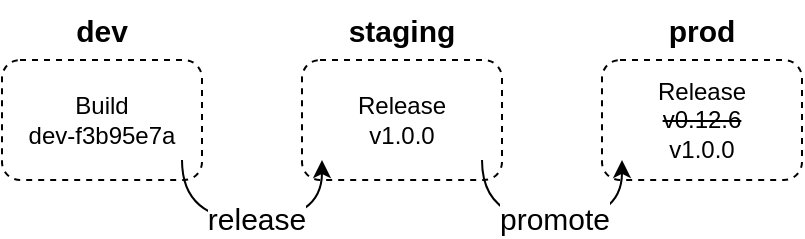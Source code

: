 <mxfile version="20.8.3" type="github">
  <diagram id="kgpKYQtTHZ0yAKxKKP6v" name="Page-1">
    <mxGraphModel dx="1024" dy="651" grid="1" gridSize="10" guides="1" tooltips="1" connect="1" arrows="1" fold="1" page="1" pageScale="1" pageWidth="850" pageHeight="1100" math="0" shadow="0">
      <root>
        <mxCell id="0" />
        <mxCell id="1" parent="0" />
        <mxCell id="lFLhv9FXB8yPg1fXgmIV-2" value="Release&lt;br&gt;&lt;strike&gt;v0.12.6&lt;/strike&gt;&lt;br&gt;v1.0.0" style="rounded=1;whiteSpace=wrap;html=1;fillColor=none;dashed=1;" vertex="1" parent="1">
          <mxGeometry x="420" y="160" width="100" height="60" as="geometry" />
        </mxCell>
        <mxCell id="lFLhv9FXB8yPg1fXgmIV-3" value="Release&lt;br&gt;v1.0.0" style="rounded=1;whiteSpace=wrap;html=1;fillColor=none;dashed=1;" vertex="1" parent="1">
          <mxGeometry x="270" y="160" width="100" height="60" as="geometry" />
        </mxCell>
        <mxCell id="lFLhv9FXB8yPg1fXgmIV-4" value="Build&lt;br&gt;dev-f3b95e7a" style="rounded=1;whiteSpace=wrap;html=1;fillColor=none;dashed=1;" vertex="1" parent="1">
          <mxGeometry x="120" y="160" width="100" height="60" as="geometry" />
        </mxCell>
        <mxCell id="lFLhv9FXB8yPg1fXgmIV-5" value="dev" style="text;html=1;strokeColor=none;fillColor=none;align=center;verticalAlign=middle;whiteSpace=wrap;rounded=0;dashed=1;fontStyle=1;fontSize=15;" vertex="1" parent="1">
          <mxGeometry x="140" y="130" width="60" height="30" as="geometry" />
        </mxCell>
        <mxCell id="lFLhv9FXB8yPg1fXgmIV-7" value="staging" style="text;html=1;strokeColor=none;fillColor=none;align=center;verticalAlign=middle;whiteSpace=wrap;rounded=0;dashed=1;fontStyle=1;fontSize=15;" vertex="1" parent="1">
          <mxGeometry x="290" y="130" width="60" height="30" as="geometry" />
        </mxCell>
        <mxCell id="lFLhv9FXB8yPg1fXgmIV-8" value="prod" style="text;html=1;strokeColor=none;fillColor=none;align=center;verticalAlign=middle;whiteSpace=wrap;rounded=0;dashed=1;fontStyle=1;fontSize=15;" vertex="1" parent="1">
          <mxGeometry x="440" y="130" width="60" height="30" as="geometry" />
        </mxCell>
        <mxCell id="lFLhv9FXB8yPg1fXgmIV-9" value="" style="curved=1;endArrow=classic;html=1;rounded=0;fontSize=15;exitX=0.9;exitY=0.833;exitDx=0;exitDy=0;exitPerimeter=0;entryX=0.1;entryY=0.833;entryDx=0;entryDy=0;entryPerimeter=0;" edge="1" parent="1" source="lFLhv9FXB8yPg1fXgmIV-3" target="lFLhv9FXB8yPg1fXgmIV-2">
          <mxGeometry width="50" height="50" relative="1" as="geometry">
            <mxPoint x="390" y="50" as="sourcePoint" />
            <mxPoint x="410" y="260" as="targetPoint" />
            <Array as="points">
              <mxPoint x="360" y="240" />
              <mxPoint x="430" y="240" />
            </Array>
          </mxGeometry>
        </mxCell>
        <mxCell id="lFLhv9FXB8yPg1fXgmIV-12" value="promote" style="edgeLabel;html=1;align=center;verticalAlign=middle;resizable=0;points=[];fontSize=15;" vertex="1" connectable="0" parent="lFLhv9FXB8yPg1fXgmIV-9">
          <mxGeometry x="0.015" y="2" relative="1" as="geometry">
            <mxPoint y="1" as="offset" />
          </mxGeometry>
        </mxCell>
        <mxCell id="lFLhv9FXB8yPg1fXgmIV-10" value="" style="curved=1;endArrow=classic;html=1;rounded=0;fontSize=15;exitX=0.9;exitY=0.833;exitDx=0;exitDy=0;exitPerimeter=0;entryX=0.1;entryY=0.833;entryDx=0;entryDy=0;entryPerimeter=0;" edge="1" parent="1">
          <mxGeometry width="50" height="50" relative="1" as="geometry">
            <mxPoint x="210" y="210" as="sourcePoint" />
            <mxPoint x="280" y="210" as="targetPoint" />
            <Array as="points">
              <mxPoint x="210" y="240.02" />
              <mxPoint x="280" y="240.02" />
            </Array>
          </mxGeometry>
        </mxCell>
        <mxCell id="lFLhv9FXB8yPg1fXgmIV-11" value="release" style="edgeLabel;html=1;align=center;verticalAlign=middle;resizable=0;points=[];fontSize=15;" vertex="1" connectable="0" parent="lFLhv9FXB8yPg1fXgmIV-10">
          <mxGeometry x="0.031" y="1" relative="1" as="geometry">
            <mxPoint as="offset" />
          </mxGeometry>
        </mxCell>
      </root>
    </mxGraphModel>
  </diagram>
</mxfile>
